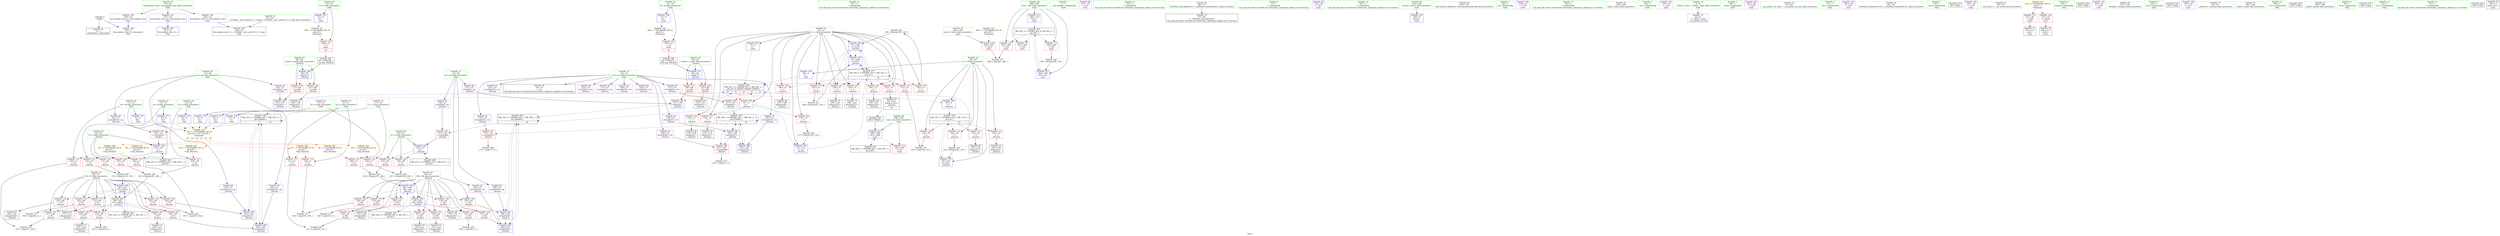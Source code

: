 digraph "SVFG" {
	label="SVFG";

	Node0x555eed695c10 [shape=record,color=grey,label="{NodeID: 0\nNullPtr}"];
	Node0x555eed695c10 -> Node0x555eed6b7820[style=solid];
	Node0x555eed695c10 -> Node0x555eed6bf6e0[style=solid];
	Node0x555eed6c4ca0 [shape=record,color=grey,label="{NodeID: 263\n196 = Binary(195, 120, )\n}"];
	Node0x555eed6c4ca0 -> Node0x555eed6ba3c0[style=solid];
	Node0x555eed6bf0e0 [shape=record,color=blue,label="{NodeID: 180\n21\<--9\nX\<--\nGlob }"];
	Node0x555eed6bf0e0 -> Node0x555eed6d8420[style=dashed];
	Node0x555eed6b6330 [shape=record,color=purple,label="{NodeID: 97\n235\<--33\narrayidx52\<--vis\n_Z4calcii\n}"];
	Node0x555eed6b6330 -> Node0x555eed6ba630[style=solid];
	Node0x555eed6b4210 [shape=record,color=green,label="{NodeID: 14\n101\<--1\n\<--dummyObj\nCan only get source location for instruction, argument, global var or function.}"];
	Node0x555eed6e9fe0 [shape=record,color=black,label="{NodeID: 360\n84 = PHI(297, )\n0th arg _Z4calcii }"];
	Node0x555eed6e9fe0 -> Node0x555eed6bf7e0[style=solid];
	Node0x555eed6c71b0 [shape=record,color=grey,label="{NodeID: 277\n163 = cmp(162, 9, )\n}"];
	Node0x555eed6b9c70 [shape=record,color=blue,label="{NodeID: 194\n127\<--120\narrayidx6\<--\n_Z4calcii\n}"];
	Node0x555eed6b9c70 -> Node0x555eed6d2550[style=dashed];
	Node0x555eed6b6f20 [shape=record,color=red,label="{NodeID: 111\n211\<--8\n\<--N\n_Z4calcii\n}"];
	Node0x555eed6b6f20 -> Node0x555eed6bab20[style=solid];
	Node0x555eed6b4fe0 [shape=record,color=green,label="{NodeID: 28\n27\<--28\nqy\<--qy_field_insensitive\nGlob }"];
	Node0x555eed6b4fe0 -> Node0x555eed6b9110[style=solid];
	Node0x555eed6b4fe0 -> Node0x555eed6b91e0[style=solid];
	Node0x555eed6b4fe0 -> Node0x555eed6b92b0[style=solid];
	Node0x555eed6b4fe0 -> Node0x555eed6b9380[style=solid];
	Node0x555eed6d3e50 [shape=record,color=black,label="{NodeID: 291\nMR_48V_2 = PHI(MR_48V_3, MR_48V_1, )\npts\{269 \}\n}"];
	Node0x555eed6d3e50 -> Node0x555eed6c1c40[style=dashed];
	Node0x555eed6ba7d0 [shape=record,color=blue,label="{NodeID: 208\n245\<--242\narrayidx56\<--\n_Z4calcii\n}"];
	Node0x555eed6ba7d0 -> Node0x555eed6d2050[style=dashed];
	Node0x555eed6bc310 [shape=record,color=red,label="{NodeID: 125\n114\<--31\n\<--r\n_Z4calcii\n}"];
	Node0x555eed6bc310 -> Node0x555eed6b7cc0[style=solid];
	Node0x555eed6b5d20 [shape=record,color=green,label="{NodeID: 42\n94\<--95\nXX\<--XX_field_insensitive\n_Z4calcii\n}"];
	Node0x555eed6b5d20 -> Node0x555eed6bd350[style=solid];
	Node0x555eed6b5d20 -> Node0x555eed6bd420[style=solid];
	Node0x555eed6b5d20 -> Node0x555eed6bd4f0[style=solid];
	Node0x555eed6b5d20 -> Node0x555eed6bd5c0[style=solid];
	Node0x555eed6b5d20 -> Node0x555eed6bd690[style=solid];
	Node0x555eed6b5d20 -> Node0x555eed6bd760[style=solid];
	Node0x555eed6b5d20 -> Node0x555eed6bd830[style=solid];
	Node0x555eed6b5d20 -> Node0x555eed6bd900[style=solid];
	Node0x555eed6b5d20 -> Node0x555eed6bd9d0[style=solid];
	Node0x555eed6b5d20 -> Node0x555eed6bdaa0[style=solid];
	Node0x555eed6b5d20 -> Node0x555eed6b9fb0[style=solid];
	Node0x555eed6b5d20 -> Node0x555eed6ba490[style=solid];
	Node0x555eed6bce70 [shape=record,color=red,label="{NodeID: 139\n113\<--88\n\<--y.addr\n_Z4calcii\n}"];
	Node0x555eed6bce70 -> Node0x555eed6b9ad0[style=solid];
	Node0x555eed6b79f0 [shape=record,color=black,label="{NodeID: 56\n34\<--33\n\<--vis\nCan only get source location for instruction, argument, global var or function.}"];
	Node0x555eed6d86c0 [shape=record,color=yellow,style=double,label="{NodeID: 319\n44V_1 = ENCHI(MR_44V_0)\npts\{265 \}\nFun[main]}"];
	Node0x555eed6d86c0 -> Node0x555eed6be6d0[style=dashed];
	Node0x555eed6bd9d0 [shape=record,color=red,label="{NodeID: 153\n230\<--94\n\<--XX\n_Z4calcii\n}"];
	Node0x555eed6bd9d0 -> Node0x555eed6b8750[style=solid];
	Node0x555eed6b85b0 [shape=record,color=black,label="{NodeID: 70\n222\<--221\nidxprom43\<--\n_Z4calcii\n}"];
	Node0x555eed6be530 [shape=record,color=red,label="{NodeID: 167\n175\<--174\n\<--arrayidx23\n_Z4calcii\n}"];
	Node0x555eed6be530 -> Node0x555eed6bafa0[style=solid];
	Node0x555eed6b9110 [shape=record,color=purple,label="{NodeID: 84\n116\<--27\narrayidx2\<--qy\n_Z4calcii\n}"];
	Node0x555eed6b9110 -> Node0x555eed6b9ad0[style=solid];
	Node0x555eed695eb0 [shape=record,color=green,label="{NodeID: 1\n7\<--1\n__dso_handle\<--dummyObj\nGlob }"];
	Node0x555eed6c4e20 [shape=record,color=grey,label="{NodeID: 264\n201 = Binary(199, 200, )\n}"];
	Node0x555eed6c4e20 -> Node0x555eed6ba490[style=solid];
	Node0x555eed6bf1e0 [shape=record,color=blue,label="{NodeID: 181\n23\<--9\nY\<--\nGlob }"];
	Node0x555eed6bf1e0 -> Node0x555eed6d8500[style=dashed];
	Node0x555eed6b6400 [shape=record,color=purple,label="{NodeID: 98\n272\<--36\n\<--.str\nmain\n}"];
	Node0x555eed6b42e0 [shape=record,color=green,label="{NodeID: 15\n102\<--1\n\<--dummyObj\nCan only get source location for instruction, argument, global var or function.}"];
	Node0x555eed6ea110 [shape=record,color=black,label="{NodeID: 361\n85 = PHI(298, )\n1st arg _Z4calcii }"];
	Node0x555eed6ea110 -> Node0x555eed6bf8b0[style=solid];
	Node0x555eed6cfd50 [shape=record,color=black,label="{NodeID: 278\nMR_14V_3 = PHI(MR_14V_4, MR_14V_2, )\npts\{30 \}\n|{|<s5>10}}"];
	Node0x555eed6cfd50 -> Node0x555eed6bbf00[style=dashed];
	Node0x555eed6cfd50 -> Node0x555eed6bbfd0[style=dashed];
	Node0x555eed6cfd50 -> Node0x555eed6bc0a0[style=dashed];
	Node0x555eed6cfd50 -> Node0x555eed6bc170[style=dashed];
	Node0x555eed6cfd50 -> Node0x555eed6b9ee0[style=dashed];
	Node0x555eed6cfd50:s5 -> Node0x555eed6d4350[style=dashed,color=blue];
	Node0x555eed6b9d40 [shape=record,color=blue,label="{NodeID: 195\n90\<--137\nX\<--\n_Z4calcii\n}"];
	Node0x555eed6b9d40 -> Node0x555eed6bd010[style=dashed];
	Node0x555eed6b9d40 -> Node0x555eed6bd0e0[style=dashed];
	Node0x555eed6b9d40 -> Node0x555eed6d0750[style=dashed];
	Node0x555eed6b6ff0 [shape=record,color=red,label="{NodeID: 112\n166\<--11\n\<--M\n_Z4calcii\n}"];
	Node0x555eed6b6ff0 -> Node0x555eed6baca0[style=solid];
	Node0x555eed6b50e0 [shape=record,color=green,label="{NodeID: 29\n29\<--30\nl\<--l_field_insensitive\nGlob }"];
	Node0x555eed6b50e0 -> Node0x555eed6bbf00[style=solid];
	Node0x555eed6b50e0 -> Node0x555eed6bbfd0[style=solid];
	Node0x555eed6b50e0 -> Node0x555eed6bc0a0[style=solid];
	Node0x555eed6b50e0 -> Node0x555eed6bc170[style=solid];
	Node0x555eed6b50e0 -> Node0x555eed6bf2e0[style=solid];
	Node0x555eed6b50e0 -> Node0x555eed6bfa50[style=solid];
	Node0x555eed6b50e0 -> Node0x555eed6b9ee0[style=solid];
	Node0x555eed6d4350 [shape=record,color=black,label="{NodeID: 292\nMR_50V_2 = PHI(MR_50V_3, MR_50V_1, )\npts\{30 32 260000 280000 350000 \}\n|{<s0>10|<s1>10|<s2>10|<s3>10|<s4>10}}"];
	Node0x555eed6d4350:s0 -> Node0x555eed6bf980[style=dashed,color=red];
	Node0x555eed6d4350:s1 -> Node0x555eed6bfa50[style=dashed,color=red];
	Node0x555eed6d4350:s2 -> Node0x555eed6bfb20[style=dashed,color=red];
	Node0x555eed6d4350:s3 -> Node0x555eed6b9ad0[style=dashed,color=red];
	Node0x555eed6d4350:s4 -> Node0x555eed6b9c70[style=dashed,color=red];
	Node0x555eed6ba8a0 [shape=record,color=blue,label="{NodeID: 209\n31\<--248\nr\<--inc57\n_Z4calcii\n}"];
	Node0x555eed6ba8a0 -> Node0x555eed6d0250[style=dashed];
	Node0x555eed6bc3e0 [shape=record,color=red,label="{NodeID: 126\n118\<--31\n\<--r\n_Z4calcii\n}"];
	Node0x555eed6bc3e0 -> Node0x555eed6c4820[style=solid];
	Node0x555eed6b5df0 [shape=record,color=green,label="{NodeID: 43\n96\<--97\nYY\<--YY_field_insensitive\n_Z4calcii\n}"];
	Node0x555eed6b5df0 -> Node0x555eed6bdb70[style=solid];
	Node0x555eed6b5df0 -> Node0x555eed6bdc40[style=solid];
	Node0x555eed6b5df0 -> Node0x555eed6bdd10[style=solid];
	Node0x555eed6b5df0 -> Node0x555eed6bdde0[style=solid];
	Node0x555eed6b5df0 -> Node0x555eed6bdeb0[style=solid];
	Node0x555eed6b5df0 -> Node0x555eed6bdf80[style=solid];
	Node0x555eed6b5df0 -> Node0x555eed6be050[style=solid];
	Node0x555eed6b5df0 -> Node0x555eed6be120[style=solid];
	Node0x555eed6b5df0 -> Node0x555eed6be1f0[style=solid];
	Node0x555eed6b5df0 -> Node0x555eed6be2c0[style=solid];
	Node0x555eed6b5df0 -> Node0x555eed6ba080[style=solid];
	Node0x555eed6b5df0 -> Node0x555eed6ba560[style=solid];
	Node0x555eed6bcf40 [shape=record,color=red,label="{NodeID: 140\n125\<--88\n\<--y.addr\n_Z4calcii\n}"];
	Node0x555eed6bcf40 -> Node0x555eed6b7e60[style=solid];
	Node0x555eed6b7af0 [shape=record,color=black,label="{NodeID: 57\n67\<--68\n\<--_ZNSt8ios_base4InitD1Ev\nCan only get source location for instruction, argument, global var or function.}"];
	Node0x555eed6bdaa0 [shape=record,color=red,label="{NodeID: 154\n237\<--94\n\<--XX\n_Z4calcii\n}"];
	Node0x555eed6bdaa0 -> Node0x555eed6ba700[style=solid];
	Node0x555eed6b8680 [shape=record,color=black,label="{NodeID: 71\n225\<--224\nidxprom45\<--\n_Z4calcii\n}"];
	Node0x555eed6be600 [shape=record,color=red,label="{NodeID: 168\n227\<--226\n\<--arrayidx46\n_Z4calcii\n}"];
	Node0x555eed6be600 -> Node0x555eed6bb5a0[style=solid];
	Node0x555eed6b91e0 [shape=record,color=purple,label="{NodeID: 85\n141\<--27\narrayidx10\<--qy\n_Z4calcii\n}"];
	Node0x555eed6b91e0 -> Node0x555eed6be460[style=solid];
	Node0x555eed6b3350 [shape=record,color=green,label="{NodeID: 2\n9\<--1\n\<--dummyObj\nCan only get source location for instruction, argument, global var or function.}"];
	Node0x555eed6c4fa0 [shape=record,color=grey,label="{NodeID: 265\n205 = Binary(203, 204, )\n}"];
	Node0x555eed6c4fa0 -> Node0x555eed6ba560[style=solid];
	Node0x555eed6bf2e0 [shape=record,color=blue,label="{NodeID: 182\n29\<--9\nl\<--\nGlob }"];
	Node0x555eed6bf2e0 -> Node0x555eed6d4350[style=dashed];
	Node0x555eed6b64d0 [shape=record,color=purple,label="{NodeID: 99\n273\<--38\n\<--.str.1\nmain\n}"];
	Node0x555eed6b43e0 [shape=record,color=green,label="{NodeID: 16\n103\<--1\n\<--dummyObj\nCan only get source location for instruction, argument, global var or function.}"];
	Node0x555eed6d0250 [shape=record,color=black,label="{NodeID: 279\nMR_16V_4 = PHI(MR_16V_8, MR_16V_3, )\npts\{32 \}\n|{|<s11>10}}"];
	Node0x555eed6d0250 -> Node0x555eed6bc4b0[style=dashed];
	Node0x555eed6d0250 -> Node0x555eed6bc580[style=dashed];
	Node0x555eed6d0250 -> Node0x555eed6bc650[style=dashed];
	Node0x555eed6d0250 -> Node0x555eed6bc720[style=dashed];
	Node0x555eed6d0250 -> Node0x555eed6bc7f0[style=dashed];
	Node0x555eed6d0250 -> Node0x555eed6bc8c0[style=dashed];
	Node0x555eed6d0250 -> Node0x555eed6bc990[style=dashed];
	Node0x555eed6d0250 -> Node0x555eed6bca60[style=dashed];
	Node0x555eed6d0250 -> Node0x555eed6ba3c0[style=dashed];
	Node0x555eed6d0250 -> Node0x555eed6ba8a0[style=dashed];
	Node0x555eed6d0250 -> Node0x555eed6d0250[style=dashed];
	Node0x555eed6d0250:s11 -> Node0x555eed6d4350[style=dashed,color=blue];
	Node0x555eed6b9e10 [shape=record,color=blue,label="{NodeID: 196\n92\<--142\nY\<--\n_Z4calcii\n}"];
	Node0x555eed6b9e10 -> Node0x555eed6bd1b0[style=dashed];
	Node0x555eed6b9e10 -> Node0x555eed6bd280[style=dashed];
	Node0x555eed6b9e10 -> Node0x555eed6d0c50[style=dashed];
	Node0x555eed6b70c0 [shape=record,color=red,label="{NodeID: 113\n218\<--11\n\<--M\n_Z4calcii\n}"];
	Node0x555eed6b70c0 -> Node0x555eed6bb120[style=solid];
	Node0x555eed6b51e0 [shape=record,color=green,label="{NodeID: 30\n31\<--32\nr\<--r_field_insensitive\nGlob }"];
	Node0x555eed6b51e0 -> Node0x555eed6bc240[style=solid];
	Node0x555eed6b51e0 -> Node0x555eed6bc310[style=solid];
	Node0x555eed6b51e0 -> Node0x555eed6bc3e0[style=solid];
	Node0x555eed6b51e0 -> Node0x555eed6bc4b0[style=solid];
	Node0x555eed6b51e0 -> Node0x555eed6bc580[style=solid];
	Node0x555eed6b51e0 -> Node0x555eed6bc650[style=solid];
	Node0x555eed6b51e0 -> Node0x555eed6bc720[style=solid];
	Node0x555eed6b51e0 -> Node0x555eed6bc7f0[style=solid];
	Node0x555eed6b51e0 -> Node0x555eed6bc8c0[style=solid];
	Node0x555eed6b51e0 -> Node0x555eed6bc990[style=solid];
	Node0x555eed6b51e0 -> Node0x555eed6bca60[style=solid];
	Node0x555eed6b51e0 -> Node0x555eed6bf3e0[style=solid];
	Node0x555eed6b51e0 -> Node0x555eed6bf980[style=solid];
	Node0x555eed6b51e0 -> Node0x555eed6b9ba0[style=solid];
	Node0x555eed6b51e0 -> Node0x555eed6ba3c0[style=solid];
	Node0x555eed6b51e0 -> Node0x555eed6ba8a0[style=solid];
	Node0x555eed6d48e0 [shape=record,color=black,label="{NodeID: 293\nMR_46V_3 = PHI(MR_46V_4, MR_46V_2, )\npts\{267 \}\n}"];
	Node0x555eed6d48e0 -> Node0x555eed6be7a0[style=dashed];
	Node0x555eed6d48e0 -> Node0x555eed6be870[style=dashed];
	Node0x555eed6d48e0 -> Node0x555eed6be940[style=dashed];
	Node0x555eed6d48e0 -> Node0x555eed6c1d10[style=dashed];
	Node0x555eed6ba970 [shape=record,color=blue,label="{NodeID: 210\n262\<--9\nretval\<--\nmain\n}"];
	Node0x555eed6bc4b0 [shape=record,color=red,label="{NodeID: 127\n131\<--31\n\<--r\n_Z4calcii\n}"];
	Node0x555eed6bc4b0 -> Node0x555eed6bb420[style=solid];
	Node0x555eed6b5ec0 [shape=record,color=green,label="{NodeID: 44\n104\<--105\nllvm.memset.p0i8.i64\<--llvm.memset.p0i8.i64_field_insensitive\n}"];
	Node0x555eed6bd010 [shape=record,color=red,label="{NodeID: 141\n147\<--90\n\<--X\n_Z4calcii\n}"];
	Node0x555eed6bd010 -> Node0x555eed6c4520[style=solid];
	Node0x555eed6b7bf0 [shape=record,color=black,label="{NodeID: 58\n110\<--109\nidxprom\<--\n_Z4calcii\n}"];
	Node0x555eed6bdb70 [shape=record,color=red,label="{NodeID: 155\n162\<--96\n\<--YY\n_Z4calcii\n}"];
	Node0x555eed6bdb70 -> Node0x555eed6c71b0[style=solid];
	Node0x555eed6b8750 [shape=record,color=black,label="{NodeID: 72\n231\<--230\nidxprom49\<--\n_Z4calcii\n}"];
	Node0x555eed6be6d0 [shape=record,color=red,label="{NodeID: 169\n288\<--264\n\<--ntest\nmain\n}"];
	Node0x555eed6be6d0 -> Node0x555eed6bb720[style=solid];
	Node0x555eed6b92b0 [shape=record,color=purple,label="{NodeID: 86\n193\<--27\narrayidx31\<--qy\n_Z4calcii\n}"];
	Node0x555eed6b92b0 -> Node0x555eed6ba2f0[style=solid];
	Node0x555eed6b33e0 [shape=record,color=green,label="{NodeID: 3\n36\<--1\n.str\<--dummyObj\nGlob }"];
	Node0x555eed6bab20 [shape=record,color=grey,label="{NodeID: 266\n212 = cmp(210, 211, )\n}"];
	Node0x555eed6bf3e0 [shape=record,color=blue,label="{NodeID: 183\n31\<--9\nr\<--\nGlob }"];
	Node0x555eed6bf3e0 -> Node0x555eed6d4350[style=dashed];
	Node0x555eed6b65a0 [shape=record,color=purple,label="{NodeID: 100\n278\<--41\n\<--.str.2\nmain\n}"];
	Node0x555eed6b44e0 [shape=record,color=green,label="{NodeID: 17\n120\<--1\n\<--dummyObj\nCan only get source location for instruction, argument, global var or function.}"];
	Node0x555eed6d0750 [shape=record,color=black,label="{NodeID: 280\nMR_22V_2 = PHI(MR_22V_3, MR_22V_1, )\npts\{91 \}\n}"];
	Node0x555eed6d0750 -> Node0x555eed6b9d40[style=dashed];
	Node0x555eed6b9ee0 [shape=record,color=blue,label="{NodeID: 197\n29\<--145\nl\<--inc11\n_Z4calcii\n}"];
	Node0x555eed6b9ee0 -> Node0x555eed6cfd50[style=dashed];
	Node0x555eed6b7190 [shape=record,color=red,label="{NodeID: 114\n148\<--13\n\<--A\n_Z4calcii\n}"];
	Node0x555eed6b7190 -> Node0x555eed6c4520[style=solid];
	Node0x555eed6b52e0 [shape=record,color=green,label="{NodeID: 31\n33\<--35\nvis\<--vis_field_insensitive\nGlob }"];
	Node0x555eed6b52e0 -> Node0x555eed6b79f0[style=solid];
	Node0x555eed6b52e0 -> Node0x555eed6b9450[style=solid];
	Node0x555eed6b52e0 -> Node0x555eed6b9520[style=solid];
	Node0x555eed6b52e0 -> Node0x555eed6b95f0[style=solid];
	Node0x555eed6b52e0 -> Node0x555eed6b96c0[style=solid];
	Node0x555eed6b52e0 -> Node0x555eed6b9790[style=solid];
	Node0x555eed6b52e0 -> Node0x555eed6b9860[style=solid];
	Node0x555eed6b52e0 -> Node0x555eed6b9930[style=solid];
	Node0x555eed6b52e0 -> Node0x555eed6b9a00[style=solid];
	Node0x555eed6b52e0 -> Node0x555eed6b6260[style=solid];
	Node0x555eed6b52e0 -> Node0x555eed6b6330[style=solid];
	Node0x555eed6baa40 [shape=record,color=blue,label="{NodeID: 211\n266\<--120\ntest\<--\nmain\n}"];
	Node0x555eed6baa40 -> Node0x555eed6d48e0[style=dashed];
	Node0x555eed6bc580 [shape=record,color=red,label="{NodeID: 128\n186\<--31\n\<--r\n_Z4calcii\n}"];
	Node0x555eed6bc580 -> Node0x555eed6b8410[style=solid];
	Node0x555eed6b5fc0 [shape=record,color=green,label="{NodeID: 45\n259\<--260\nmain\<--main_field_insensitive\n}"];
	Node0x555eed6bd0e0 [shape=record,color=red,label="{NodeID: 142\n199\<--90\n\<--X\n_Z4calcii\n}"];
	Node0x555eed6bd0e0 -> Node0x555eed6c4e20[style=solid];
	Node0x555eed6b7cc0 [shape=record,color=black,label="{NodeID: 59\n115\<--114\nidxprom1\<--\n_Z4calcii\n}"];
	Node0x555eed6bdc40 [shape=record,color=red,label="{NodeID: 156\n165\<--96\n\<--YY\n_Z4calcii\n}"];
	Node0x555eed6bdc40 -> Node0x555eed6baca0[style=solid];
	Node0x555eed6b8820 [shape=record,color=black,label="{NodeID: 73\n234\<--233\nidxprom51\<--\n_Z4calcii\n}"];
	Node0x555eed6be7a0 [shape=record,color=red,label="{NodeID: 170\n287\<--266\n\<--test\nmain\n}"];
	Node0x555eed6be7a0 -> Node0x555eed6bb720[style=solid];
	Node0x555eed6b9380 [shape=record,color=purple,label="{NodeID: 87\n245\<--27\narrayidx56\<--qy\n_Z4calcii\n}"];
	Node0x555eed6b9380 -> Node0x555eed6ba7d0[style=solid];
	Node0x555eed6b3470 [shape=record,color=green,label="{NodeID: 4\n38\<--1\n.str.1\<--dummyObj\nGlob }"];
	Node0x555eed6baca0 [shape=record,color=grey,label="{NodeID: 267\n167 = cmp(165, 166, )\n}"];
	Node0x555eed6bf4e0 [shape=record,color=blue,label="{NodeID: 184\n327\<--55\nllvm.global_ctors_0\<--\nGlob }"];
	Node0x555eed6b6670 [shape=record,color=purple,label="{NodeID: 101\n279\<--43\n\<--.str.3\nmain\n}"];
	Node0x555eed6b45e0 [shape=record,color=green,label="{NodeID: 18\n4\<--6\n_ZStL8__ioinit\<--_ZStL8__ioinit_field_insensitive\nGlob }"];
	Node0x555eed6b45e0 -> Node0x555eed6b8d00[style=solid];
	Node0x555eed6d0c50 [shape=record,color=black,label="{NodeID: 281\nMR_24V_2 = PHI(MR_24V_3, MR_24V_1, )\npts\{93 \}\n}"];
	Node0x555eed6d0c50 -> Node0x555eed6b9e10[style=dashed];
	Node0x555eed6b9fb0 [shape=record,color=blue,label="{NodeID: 198\n94\<--149\nXX\<--add\n_Z4calcii\n}"];
	Node0x555eed6b9fb0 -> Node0x555eed6bd350[style=dashed];
	Node0x555eed6b9fb0 -> Node0x555eed6bd420[style=dashed];
	Node0x555eed6b9fb0 -> Node0x555eed6bd4f0[style=dashed];
	Node0x555eed6b9fb0 -> Node0x555eed6bd5c0[style=dashed];
	Node0x555eed6b9fb0 -> Node0x555eed6bd690[style=dashed];
	Node0x555eed6b9fb0 -> Node0x555eed6ba490[style=dashed];
	Node0x555eed6bbaf0 [shape=record,color=red,label="{NodeID: 115\n152\<--15\n\<--B\n_Z4calcii\n}"];
	Node0x555eed6bbaf0 -> Node0x555eed6c46a0[style=solid];
	Node0x555eed6b53e0 [shape=record,color=green,label="{NodeID: 32\n54\<--58\nllvm.global_ctors\<--llvm.global_ctors_field_insensitive\nGlob }"];
	Node0x555eed6b53e0 -> Node0x555eed6b6b50[style=solid];
	Node0x555eed6b53e0 -> Node0x555eed6b6c50[style=solid];
	Node0x555eed6b53e0 -> Node0x555eed6b6d50[style=solid];
	Node0x555eed6c1c40 [shape=record,color=blue,label="{NodeID: 212\n268\<--299\nans\<--call6\nmain\n}"];
	Node0x555eed6c1c40 -> Node0x555eed6bea10[style=dashed];
	Node0x555eed6c1c40 -> Node0x555eed6d3e50[style=dashed];
	Node0x555eed6bc650 [shape=record,color=red,label="{NodeID: 129\n191\<--31\n\<--r\n_Z4calcii\n}"];
	Node0x555eed6bc650 -> Node0x555eed6b84e0[style=solid];
	Node0x555eed6b60c0 [shape=record,color=green,label="{NodeID: 46\n262\<--263\nretval\<--retval_field_insensitive\nmain\n}"];
	Node0x555eed6b60c0 -> Node0x555eed6ba970[style=solid];
	Node0x555eed6bd1b0 [shape=record,color=red,label="{NodeID: 143\n151\<--92\n\<--Y\n_Z4calcii\n}"];
	Node0x555eed6bd1b0 -> Node0x555eed6c46a0[style=solid];
	Node0x555eed6b7d90 [shape=record,color=black,label="{NodeID: 60\n123\<--122\nidxprom3\<--\n_Z4calcii\n}"];
	Node0x555eed6d8ad0 [shape=record,color=yellow,style=double,label="{NodeID: 323\n52V_1 = ENCHI(MR_52V_0)\npts\{10 12 14 16 18 20 \}\nFun[main]|{<s0>10|<s1>10|<s2>10|<s3>10|<s4>10|<s5>10}}"];
	Node0x555eed6d8ad0:s0 -> Node0x555eed6d61e0[style=dashed,color=red];
	Node0x555eed6d8ad0:s1 -> Node0x555eed6d7510[style=dashed,color=red];
	Node0x555eed6d8ad0:s2 -> Node0x555eed6d75f0[style=dashed,color=red];
	Node0x555eed6d8ad0:s3 -> Node0x555eed6d76d0[style=dashed,color=red];
	Node0x555eed6d8ad0:s4 -> Node0x555eed6d77b0[style=dashed,color=red];
	Node0x555eed6d8ad0:s5 -> Node0x555eed6d7890[style=dashed,color=red];
	Node0x555eed6bdd10 [shape=record,color=red,label="{NodeID: 157\n172\<--96\n\<--YY\n_Z4calcii\n}"];
	Node0x555eed6bdd10 -> Node0x555eed6b81a0[style=solid];
	Node0x555eed6b88f0 [shape=record,color=black,label="{NodeID: 74\n239\<--238\nidxprom53\<--\n_Z4calcii\n}"];
	Node0x555eed6be870 [shape=record,color=red,label="{NodeID: 171\n301\<--266\n\<--test\nmain\n}"];
	Node0x555eed6b9450 [shape=record,color=purple,label="{NodeID: 88\n124\<--33\narrayidx4\<--vis\n_Z4calcii\n}"];
	Node0x555eed6b3d00 [shape=record,color=green,label="{NodeID: 5\n40\<--1\nstdin\<--dummyObj\nGlob }"];
	Node0x555eed6bae20 [shape=record,color=grey,label="{NodeID: 268\n215 = cmp(214, 9, )\n}"];
	Node0x555eed6bf5e0 [shape=record,color=blue,label="{NodeID: 185\n328\<--56\nllvm.global_ctors_1\<--_GLOBAL__sub_I_g201513_1_0.cpp\nGlob }"];
	Node0x555eed6b6740 [shape=record,color=purple,label="{NodeID: 102\n281\<--46\n\<--.str.4\nmain\n}"];
	Node0x555eed6b46e0 [shape=record,color=green,label="{NodeID: 19\n8\<--10\nN\<--N_field_insensitive\nGlob }"];
	Node0x555eed6b46e0 -> Node0x555eed6b6e50[style=solid];
	Node0x555eed6b46e0 -> Node0x555eed6b6f20[style=solid];
	Node0x555eed6b46e0 -> Node0x555eed6beae0[style=solid];
	Node0x555eed6d1150 [shape=record,color=black,label="{NodeID: 282\nMR_26V_2 = PHI(MR_26V_4, MR_26V_1, )\npts\{95 \}\n}"];
	Node0x555eed6d1150 -> Node0x555eed6b9fb0[style=dashed];
	Node0x555eed6ba080 [shape=record,color=blue,label="{NodeID: 199\n96\<--153\nYY\<--add12\n_Z4calcii\n}"];
	Node0x555eed6ba080 -> Node0x555eed6bdb70[style=dashed];
	Node0x555eed6ba080 -> Node0x555eed6bdc40[style=dashed];
	Node0x555eed6ba080 -> Node0x555eed6bdd10[style=dashed];
	Node0x555eed6ba080 -> Node0x555eed6bdde0[style=dashed];
	Node0x555eed6ba080 -> Node0x555eed6bdeb0[style=dashed];
	Node0x555eed6ba080 -> Node0x555eed6ba560[style=dashed];
	Node0x555eed6bbbc0 [shape=record,color=red,label="{NodeID: 116\n200\<--17\n\<--C\n_Z4calcii\n}"];
	Node0x555eed6bbbc0 -> Node0x555eed6c4e20[style=solid];
	Node0x555eed6b54e0 [shape=record,color=green,label="{NodeID: 33\n59\<--60\n__cxx_global_var_init\<--__cxx_global_var_init_field_insensitive\n}"];
	Node0x555eed6c1d10 [shape=record,color=blue,label="{NodeID: 213\n266\<--309\ntest\<--inc\nmain\n}"];
	Node0x555eed6c1d10 -> Node0x555eed6d48e0[style=dashed];
	Node0x555eed6bc720 [shape=record,color=red,label="{NodeID: 130\n195\<--31\n\<--r\n_Z4calcii\n}"];
	Node0x555eed6bc720 -> Node0x555eed6c4ca0[style=solid];
	Node0x555eed6b6190 [shape=record,color=green,label="{NodeID: 47\n264\<--265\nntest\<--ntest_field_insensitive\nmain\n}"];
	Node0x555eed6b6190 -> Node0x555eed6be6d0[style=solid];
	Node0x555eed6bd280 [shape=record,color=red,label="{NodeID: 144\n203\<--92\n\<--Y\n_Z4calcii\n}"];
	Node0x555eed6bd280 -> Node0x555eed6c4fa0[style=solid];
	Node0x555eed6b7e60 [shape=record,color=black,label="{NodeID: 61\n126\<--125\nidxprom5\<--\n_Z4calcii\n}"];
	Node0x555eed6bdde0 [shape=record,color=red,label="{NodeID: 158\n181\<--96\n\<--YY\n_Z4calcii\n}"];
	Node0x555eed6bdde0 -> Node0x555eed6b8340[style=solid];
	Node0x555eed6b89c0 [shape=record,color=black,label="{NodeID: 75\n244\<--243\nidxprom55\<--\n_Z4calcii\n}"];
	Node0x555eed6be940 [shape=record,color=red,label="{NodeID: 172\n308\<--266\n\<--test\nmain\n}"];
	Node0x555eed6be940 -> Node0x555eed6c4b20[style=solid];
	Node0x555eed6b9520 [shape=record,color=purple,label="{NodeID: 89\n127\<--33\narrayidx6\<--vis\n_Z4calcii\n}"];
	Node0x555eed6b9520 -> Node0x555eed6b9c70[style=solid];
	Node0x555eed6b3d90 [shape=record,color=green,label="{NodeID: 6\n41\<--1\n.str.2\<--dummyObj\nGlob }"];
	Node0x555eed6bafa0 [shape=record,color=grey,label="{NodeID: 269\n176 = cmp(175, 9, )\n}"];
	Node0x555eed6bf6e0 [shape=record,color=blue, style = dotted,label="{NodeID: 186\n329\<--3\nllvm.global_ctors_2\<--dummyVal\nGlob }"];
	Node0x555eed6b6810 [shape=record,color=purple,label="{NodeID: 103\n291\<--48\n\<--.str.5\nmain\n}"];
	Node0x555eed6b47e0 [shape=record,color=green,label="{NodeID: 20\n11\<--12\nM\<--M_field_insensitive\nGlob }"];
	Node0x555eed6b47e0 -> Node0x555eed6b6ff0[style=solid];
	Node0x555eed6b47e0 -> Node0x555eed6b70c0[style=solid];
	Node0x555eed6b47e0 -> Node0x555eed6bebe0[style=solid];
	Node0x555eed6d1650 [shape=record,color=black,label="{NodeID: 283\nMR_28V_2 = PHI(MR_28V_4, MR_28V_1, )\npts\{97 \}\n}"];
	Node0x555eed6d1650 -> Node0x555eed6ba080[style=dashed];
	Node0x555eed6ba150 [shape=record,color=blue,label="{NodeID: 200\n183\<--120\narrayidx27\<--\n_Z4calcii\n}"];
	Node0x555eed6ba150 -> Node0x555eed6be600[style=dashed];
	Node0x555eed6ba150 -> Node0x555eed6ba630[style=dashed];
	Node0x555eed6ba150 -> Node0x555eed6d2550[style=dashed];
	Node0x555eed6bbc90 [shape=record,color=red,label="{NodeID: 117\n204\<--19\n\<--D\n_Z4calcii\n}"];
	Node0x555eed6bbc90 -> Node0x555eed6c4fa0[style=solid];
	Node0x555eed6b55e0 [shape=record,color=green,label="{NodeID: 34\n63\<--64\n_ZNSt8ios_base4InitC1Ev\<--_ZNSt8ios_base4InitC1Ev_field_insensitive\n}"];
	Node0x555eed6bc7f0 [shape=record,color=red,label="{NodeID: 131\n238\<--31\n\<--r\n_Z4calcii\n}"];
	Node0x555eed6bc7f0 -> Node0x555eed6b88f0[style=solid];
	Node0x555eed6b7280 [shape=record,color=green,label="{NodeID: 48\n266\<--267\ntest\<--test_field_insensitive\nmain\n}"];
	Node0x555eed6b7280 -> Node0x555eed6be7a0[style=solid];
	Node0x555eed6b7280 -> Node0x555eed6be870[style=solid];
	Node0x555eed6b7280 -> Node0x555eed6be940[style=solid];
	Node0x555eed6b7280 -> Node0x555eed6baa40[style=solid];
	Node0x555eed6b7280 -> Node0x555eed6c1d10[style=solid];
	Node0x555eed6bd350 [shape=record,color=red,label="{NodeID: 145\n155\<--94\n\<--XX\n_Z4calcii\n}"];
	Node0x555eed6bd350 -> Node0x555eed6bb2a0[style=solid];
	Node0x555eed6b7f30 [shape=record,color=black,label="{NodeID: 62\n135\<--134\nidxprom7\<--\n_Z4calcii\n}"];
	Node0x555eed6bdeb0 [shape=record,color=red,label="{NodeID: 159\n190\<--96\n\<--YY\n_Z4calcii\n}"];
	Node0x555eed6bdeb0 -> Node0x555eed6ba2f0[style=solid];
	Node0x555eed6b8a90 [shape=record,color=black,label="{NodeID: 76\n83\<--252\n_Z4calcii_ret\<--\n_Z4calcii\n|{<s0>10}}"];
	Node0x555eed6b8a90:s0 -> Node0x555eed6e9d20[style=solid,color=blue];
	Node0x555eed6bea10 [shape=record,color=red,label="{NodeID: 173\n302\<--268\n\<--ans\nmain\n}"];
	Node0x555eed6b95f0 [shape=record,color=purple,label="{NodeID: 90\n171\<--33\narrayidx21\<--vis\n_Z4calcii\n}"];
	Node0x555eed6b3e20 [shape=record,color=green,label="{NodeID: 7\n43\<--1\n.str.3\<--dummyObj\nGlob }"];
	Node0x555eed6e8f10 [shape=record,color=black,label="{NodeID: 353\n66 = PHI()\n}"];
	Node0x555eed6bb120 [shape=record,color=grey,label="{NodeID: 270\n219 = cmp(217, 218, )\n}"];
	Node0x555eed6bf7e0 [shape=record,color=blue,label="{NodeID: 187\n86\<--84\nx.addr\<--x\n_Z4calcii\n}"];
	Node0x555eed6bf7e0 -> Node0x555eed6bccd0[style=dashed];
	Node0x555eed6bf7e0 -> Node0x555eed6bcda0[style=dashed];
	Node0x555eed6b68e0 [shape=record,color=purple,label="{NodeID: 104\n295\<--48\n\<--.str.5\nmain\n}"];
	Node0x555eed6b48e0 [shape=record,color=green,label="{NodeID: 21\n13\<--14\nA\<--A_field_insensitive\nGlob }"];
	Node0x555eed6b48e0 -> Node0x555eed6b7190[style=solid];
	Node0x555eed6b48e0 -> Node0x555eed6bece0[style=solid];
	Node0x555eed6d1b50 [shape=record,color=black,label="{NodeID: 284\nMR_30V_3 = PHI(MR_30V_7, MR_30V_2, )\npts\{260000 \}\n|{|<s4>10}}"];
	Node0x555eed6d1b50 -> Node0x555eed6be390[style=dashed];
	Node0x555eed6d1b50 -> Node0x555eed6ba220[style=dashed];
	Node0x555eed6d1b50 -> Node0x555eed6ba700[style=dashed];
	Node0x555eed6d1b50 -> Node0x555eed6d1b50[style=dashed];
	Node0x555eed6d1b50:s4 -> Node0x555eed6d4350[style=dashed,color=blue];
	Node0x555eed6ba220 [shape=record,color=blue,label="{NodeID: 201\n188\<--185\narrayidx29\<--\n_Z4calcii\n}"];
	Node0x555eed6ba220 -> Node0x555eed6ba700[style=dashed];
	Node0x555eed6ba220 -> Node0x555eed6d1b50[style=dashed];
	Node0x555eed6bbd60 [shape=record,color=red,label="{NodeID: 118\n297\<--21\n\<--X\nmain\n|{<s0>10}}"];
	Node0x555eed6bbd60:s0 -> Node0x555eed6e9fe0[style=solid,color=red];
	Node0x555eed6b56e0 [shape=record,color=green,label="{NodeID: 35\n69\<--70\n__cxa_atexit\<--__cxa_atexit_field_insensitive\n}"];
	Node0x555eed6d61e0 [shape=record,color=yellow,style=double,label="{NodeID: 298\n2V_1 = ENCHI(MR_2V_0)\npts\{10 \}\nFun[_Z4calcii]}"];
	Node0x555eed6d61e0 -> Node0x555eed6b6e50[style=dashed];
	Node0x555eed6d61e0 -> Node0x555eed6b6f20[style=dashed];
	Node0x555eed6bc8c0 [shape=record,color=red,label="{NodeID: 132\n243\<--31\n\<--r\n_Z4calcii\n}"];
	Node0x555eed6bc8c0 -> Node0x555eed6b89c0[style=solid];
	Node0x555eed6b7350 [shape=record,color=green,label="{NodeID: 49\n268\<--269\nans\<--ans_field_insensitive\nmain\n}"];
	Node0x555eed6b7350 -> Node0x555eed6bea10[style=solid];
	Node0x555eed6b7350 -> Node0x555eed6c1c40[style=solid];
	Node0x555eed6bd420 [shape=record,color=red,label="{NodeID: 146\n158\<--94\n\<--XX\n_Z4calcii\n}"];
	Node0x555eed6bd420 -> Node0x555eed6bb8a0[style=solid];
	Node0x555eed6b8000 [shape=record,color=black,label="{NodeID: 63\n140\<--139\nidxprom9\<--\n_Z4calcii\n}"];
	Node0x555eed6bdf80 [shape=record,color=red,label="{NodeID: 160\n214\<--96\n\<--YY\n_Z4calcii\n}"];
	Node0x555eed6bdf80 -> Node0x555eed6bae20[style=solid];
	Node0x555eed6b8b60 [shape=record,color=black,label="{NodeID: 77\n274\<--271\ncall\<--\nmain\n}"];
	Node0x555eed6c43a0 [shape=record,color=grey,label="{NodeID: 257\n248 = Binary(247, 120, )\n}"];
	Node0x555eed6c43a0 -> Node0x555eed6ba8a0[style=solid];
	Node0x555eed6beae0 [shape=record,color=blue,label="{NodeID: 174\n8\<--9\nN\<--\nGlob }"];
	Node0x555eed6beae0 -> Node0x555eed6d8ad0[style=dashed];
	Node0x555eed6b96c0 [shape=record,color=purple,label="{NodeID: 91\n174\<--33\narrayidx23\<--vis\n_Z4calcii\n}"];
	Node0x555eed6b96c0 -> Node0x555eed6be530[style=solid];
	Node0x555eed6b3eb0 [shape=record,color=green,label="{NodeID: 8\n45\<--1\nstdout\<--dummyObj\nGlob }"];
	Node0x555eed6e9920 [shape=record,color=black,label="{NodeID: 354\n294 = PHI()\n}"];
	Node0x555eed6bb2a0 [shape=record,color=grey,label="{NodeID: 271\n156 = cmp(155, 9, )\n}"];
	Node0x555eed6bf8b0 [shape=record,color=blue,label="{NodeID: 188\n88\<--85\ny.addr\<--y\n_Z4calcii\n}"];
	Node0x555eed6bf8b0 -> Node0x555eed6bce70[style=dashed];
	Node0x555eed6bf8b0 -> Node0x555eed6bcf40[style=dashed];
	Node0x555eed6b69b0 [shape=record,color=purple,label="{NodeID: 105\n293\<--50\n\<--.str.6\nmain\n}"];
	Node0x555eed6b49e0 [shape=record,color=green,label="{NodeID: 22\n15\<--16\nB\<--B_field_insensitive\nGlob }"];
	Node0x555eed6b49e0 -> Node0x555eed6bbaf0[style=solid];
	Node0x555eed6b49e0 -> Node0x555eed6bede0[style=solid];
	Node0x555eed6d2050 [shape=record,color=black,label="{NodeID: 285\nMR_32V_3 = PHI(MR_32V_7, MR_32V_2, )\npts\{280000 \}\n|{|<s4>10}}"];
	Node0x555eed6d2050 -> Node0x555eed6be460[style=dashed];
	Node0x555eed6d2050 -> Node0x555eed6ba2f0[style=dashed];
	Node0x555eed6d2050 -> Node0x555eed6ba7d0[style=dashed];
	Node0x555eed6d2050 -> Node0x555eed6d2050[style=dashed];
	Node0x555eed6d2050:s4 -> Node0x555eed6d4350[style=dashed,color=blue];
	Node0x555eed6ba2f0 [shape=record,color=blue,label="{NodeID: 202\n193\<--190\narrayidx31\<--\n_Z4calcii\n}"];
	Node0x555eed6ba2f0 -> Node0x555eed6ba7d0[style=dashed];
	Node0x555eed6ba2f0 -> Node0x555eed6d2050[style=dashed];
	Node0x555eed6bbe30 [shape=record,color=red,label="{NodeID: 119\n298\<--23\n\<--Y\nmain\n|{<s0>10}}"];
	Node0x555eed6bbe30:s0 -> Node0x555eed6ea110[style=solid,color=red];
	Node0x555eed6b57e0 [shape=record,color=green,label="{NodeID: 36\n68\<--74\n_ZNSt8ios_base4InitD1Ev\<--_ZNSt8ios_base4InitD1Ev_field_insensitive\n}"];
	Node0x555eed6b57e0 -> Node0x555eed6b7af0[style=solid];
	Node0x555eed6d7510 [shape=record,color=yellow,style=double,label="{NodeID: 299\n4V_1 = ENCHI(MR_4V_0)\npts\{12 \}\nFun[_Z4calcii]}"];
	Node0x555eed6d7510 -> Node0x555eed6b6ff0[style=dashed];
	Node0x555eed6d7510 -> Node0x555eed6b70c0[style=dashed];
	Node0x555eed6bc990 [shape=record,color=red,label="{NodeID: 133\n247\<--31\n\<--r\n_Z4calcii\n}"];
	Node0x555eed6bc990 -> Node0x555eed6c43a0[style=solid];
	Node0x555eed6b7420 [shape=record,color=green,label="{NodeID: 50\n275\<--276\nfreopen\<--freopen_field_insensitive\n}"];
	Node0x555eed6bd4f0 [shape=record,color=red,label="{NodeID: 147\n169\<--94\n\<--XX\n_Z4calcii\n}"];
	Node0x555eed6bd4f0 -> Node0x555eed6b80d0[style=solid];
	Node0x555eed6b80d0 [shape=record,color=black,label="{NodeID: 64\n170\<--169\nidxprom20\<--\n_Z4calcii\n}"];
	Node0x555eed6be050 [shape=record,color=red,label="{NodeID: 161\n217\<--96\n\<--YY\n_Z4calcii\n}"];
	Node0x555eed6be050 -> Node0x555eed6bb120[style=solid];
	Node0x555eed6b8c30 [shape=record,color=black,label="{NodeID: 78\n280\<--277\ncall1\<--\nmain\n}"];
	Node0x555eed6c4520 [shape=record,color=grey,label="{NodeID: 258\n149 = Binary(147, 148, )\n}"];
	Node0x555eed6c4520 -> Node0x555eed6b9fb0[style=solid];
	Node0x555eed6bebe0 [shape=record,color=blue,label="{NodeID: 175\n11\<--9\nM\<--\nGlob }"];
	Node0x555eed6bebe0 -> Node0x555eed6d8ad0[style=dashed];
	Node0x555eed6b9790 [shape=record,color=purple,label="{NodeID: 92\n180\<--33\narrayidx25\<--vis\n_Z4calcii\n}"];
	Node0x555eed6b3f40 [shape=record,color=green,label="{NodeID: 9\n46\<--1\n.str.4\<--dummyObj\nGlob }"];
	Node0x555eed6e9a20 [shape=record,color=black,label="{NodeID: 355\n282 = PHI()\n}"];
	Node0x555eed6bb420 [shape=record,color=grey,label="{NodeID: 272\n132 = cmp(130, 131, )\n}"];
	Node0x555eed6bf980 [shape=record,color=blue,label="{NodeID: 189\n31\<--9\nr\<--\n_Z4calcii\n}"];
	Node0x555eed6bf980 -> Node0x555eed6bc240[style=dashed];
	Node0x555eed6bf980 -> Node0x555eed6bc310[style=dashed];
	Node0x555eed6bf980 -> Node0x555eed6bc3e0[style=dashed];
	Node0x555eed6bf980 -> Node0x555eed6b9ba0[style=dashed];
	Node0x555eed6b6a80 [shape=record,color=purple,label="{NodeID: 106\n303\<--52\n\<--.str.7\nmain\n}"];
	Node0x555eed6b4ae0 [shape=record,color=green,label="{NodeID: 23\n17\<--18\nC\<--C_field_insensitive\nGlob }"];
	Node0x555eed6b4ae0 -> Node0x555eed6bbbc0[style=solid];
	Node0x555eed6b4ae0 -> Node0x555eed6beee0[style=solid];
	Node0x555eed6d2550 [shape=record,color=black,label="{NodeID: 286\nMR_34V_3 = PHI(MR_34V_7, MR_34V_2, )\npts\{350000 \}\n|{|<s5>10}}"];
	Node0x555eed6d2550 -> Node0x555eed6be530[style=dashed];
	Node0x555eed6d2550 -> Node0x555eed6be600[style=dashed];
	Node0x555eed6d2550 -> Node0x555eed6ba150[style=dashed];
	Node0x555eed6d2550 -> Node0x555eed6ba630[style=dashed];
	Node0x555eed6d2550 -> Node0x555eed6d2550[style=dashed];
	Node0x555eed6d2550:s5 -> Node0x555eed6d4350[style=dashed,color=blue];
	Node0x555eed6ba3c0 [shape=record,color=blue,label="{NodeID: 203\n31\<--196\nr\<--inc32\n_Z4calcii\n}"];
	Node0x555eed6ba3c0 -> Node0x555eed6bc7f0[style=dashed];
	Node0x555eed6ba3c0 -> Node0x555eed6bc8c0[style=dashed];
	Node0x555eed6ba3c0 -> Node0x555eed6bc990[style=dashed];
	Node0x555eed6ba3c0 -> Node0x555eed6ba8a0[style=dashed];
	Node0x555eed6ba3c0 -> Node0x555eed6d0250[style=dashed];
	Node0x555eed6bbf00 [shape=record,color=red,label="{NodeID: 120\n130\<--29\n\<--l\n_Z4calcii\n}"];
	Node0x555eed6bbf00 -> Node0x555eed6bb420[style=solid];
	Node0x555eed6b58e0 [shape=record,color=green,label="{NodeID: 37\n81\<--82\n_Z4calcii\<--_Z4calcii_field_insensitive\n}"];
	Node0x555eed6d75f0 [shape=record,color=yellow,style=double,label="{NodeID: 300\n6V_1 = ENCHI(MR_6V_0)\npts\{14 \}\nFun[_Z4calcii]}"];
	Node0x555eed6d75f0 -> Node0x555eed6b7190[style=dashed];
	Node0x555eed6bca60 [shape=record,color=red,label="{NodeID: 134\n252\<--31\n\<--r\n_Z4calcii\n}"];
	Node0x555eed6bca60 -> Node0x555eed6b8a90[style=solid];
	Node0x555eed6b7520 [shape=record,color=green,label="{NodeID: 51\n283\<--284\nscanf\<--scanf_field_insensitive\n}"];
	Node0x555eed6bd5c0 [shape=record,color=red,label="{NodeID: 148\n178\<--94\n\<--XX\n_Z4calcii\n}"];
	Node0x555eed6bd5c0 -> Node0x555eed6b8270[style=solid];
	Node0x555eed6b81a0 [shape=record,color=black,label="{NodeID: 65\n173\<--172\nidxprom22\<--\n_Z4calcii\n}"];
	Node0x555eed6be120 [shape=record,color=red,label="{NodeID: 162\n224\<--96\n\<--YY\n_Z4calcii\n}"];
	Node0x555eed6be120 -> Node0x555eed6b8680[style=solid];
	Node0x555eed6b8d00 [shape=record,color=purple,label="{NodeID: 79\n65\<--4\n\<--_ZStL8__ioinit\n__cxx_global_var_init\n}"];
	Node0x555eed6c46a0 [shape=record,color=grey,label="{NodeID: 259\n153 = Binary(151, 152, )\n}"];
	Node0x555eed6c46a0 -> Node0x555eed6ba080[style=solid];
	Node0x555eed6bece0 [shape=record,color=blue,label="{NodeID: 176\n13\<--9\nA\<--\nGlob }"];
	Node0x555eed6bece0 -> Node0x555eed6d8ad0[style=dashed];
	Node0x555eed6b9860 [shape=record,color=purple,label="{NodeID: 93\n183\<--33\narrayidx27\<--vis\n_Z4calcii\n}"];
	Node0x555eed6b9860 -> Node0x555eed6ba150[style=solid];
	Node0x555eed6b3fd0 [shape=record,color=green,label="{NodeID: 10\n48\<--1\n.str.5\<--dummyObj\nGlob }"];
	Node0x555eed6e9b20 [shape=record,color=black,label="{NodeID: 356\n292 = PHI()\n}"];
	Node0x555eed6bb5a0 [shape=record,color=grey,label="{NodeID: 273\n228 = cmp(227, 9, )\n}"];
	Node0x555eed6bfa50 [shape=record,color=blue,label="{NodeID: 190\n29\<--9\nl\<--\n_Z4calcii\n}"];
	Node0x555eed6bfa50 -> Node0x555eed6cfd50[style=dashed];
	Node0x555eed6b6b50 [shape=record,color=purple,label="{NodeID: 107\n327\<--54\nllvm.global_ctors_0\<--llvm.global_ctors\nGlob }"];
	Node0x555eed6b6b50 -> Node0x555eed6bf4e0[style=solid];
	Node0x555eed6b4be0 [shape=record,color=green,label="{NodeID: 24\n19\<--20\nD\<--D_field_insensitive\nGlob }"];
	Node0x555eed6b4be0 -> Node0x555eed6bbc90[style=solid];
	Node0x555eed6b4be0 -> Node0x555eed6befe0[style=solid];
	Node0x555eed6ba490 [shape=record,color=blue,label="{NodeID: 204\n94\<--201\nXX\<--add33\n_Z4calcii\n}"];
	Node0x555eed6ba490 -> Node0x555eed6bd760[style=dashed];
	Node0x555eed6ba490 -> Node0x555eed6bd830[style=dashed];
	Node0x555eed6ba490 -> Node0x555eed6bd900[style=dashed];
	Node0x555eed6ba490 -> Node0x555eed6bd9d0[style=dashed];
	Node0x555eed6ba490 -> Node0x555eed6bdaa0[style=dashed];
	Node0x555eed6ba490 -> Node0x555eed6d1150[style=dashed];
	Node0x555eed6bbfd0 [shape=record,color=red,label="{NodeID: 121\n134\<--29\n\<--l\n_Z4calcii\n}"];
	Node0x555eed6bbfd0 -> Node0x555eed6b7f30[style=solid];
	Node0x555eed6b59e0 [shape=record,color=green,label="{NodeID: 38\n86\<--87\nx.addr\<--x.addr_field_insensitive\n_Z4calcii\n}"];
	Node0x555eed6b59e0 -> Node0x555eed6bccd0[style=solid];
	Node0x555eed6b59e0 -> Node0x555eed6bcda0[style=solid];
	Node0x555eed6b59e0 -> Node0x555eed6bf7e0[style=solid];
	Node0x555eed6d76d0 [shape=record,color=yellow,style=double,label="{NodeID: 301\n8V_1 = ENCHI(MR_8V_0)\npts\{16 \}\nFun[_Z4calcii]}"];
	Node0x555eed6d76d0 -> Node0x555eed6bbaf0[style=dashed];
	Node0x555eed6bcb30 [shape=record,color=red,label="{NodeID: 135\n271\<--40\n\<--stdin\nmain\n}"];
	Node0x555eed6bcb30 -> Node0x555eed6b8b60[style=solid];
	Node0x555eed6b7620 [shape=record,color=green,label="{NodeID: 52\n305\<--306\nprintf\<--printf_field_insensitive\n}"];
	Node0x555eed6d8310 [shape=record,color=yellow,style=double,label="{NodeID: 315\n36V_1 = ENCHI(MR_36V_0)\npts\{1 \}\nFun[main]}"];
	Node0x555eed6d8310 -> Node0x555eed6bcb30[style=dashed];
	Node0x555eed6d8310 -> Node0x555eed6bcc00[style=dashed];
	Node0x555eed6bd690 [shape=record,color=red,label="{NodeID: 149\n185\<--94\n\<--XX\n_Z4calcii\n}"];
	Node0x555eed6bd690 -> Node0x555eed6ba220[style=solid];
	Node0x555eed6b8270 [shape=record,color=black,label="{NodeID: 66\n179\<--178\nidxprom24\<--\n_Z4calcii\n}"];
	Node0x555eed6be1f0 [shape=record,color=red,label="{NodeID: 163\n233\<--96\n\<--YY\n_Z4calcii\n}"];
	Node0x555eed6be1f0 -> Node0x555eed6b8820[style=solid];
	Node0x555eed6b8dd0 [shape=record,color=purple,label="{NodeID: 80\n111\<--25\narrayidx\<--qx\n_Z4calcii\n}"];
	Node0x555eed6b8dd0 -> Node0x555eed6bfb20[style=solid];
	Node0x555eed6c4820 [shape=record,color=grey,label="{NodeID: 260\n119 = Binary(118, 120, )\n}"];
	Node0x555eed6c4820 -> Node0x555eed6b9ba0[style=solid];
	Node0x555eed6bede0 [shape=record,color=blue,label="{NodeID: 177\n15\<--9\nB\<--\nGlob }"];
	Node0x555eed6bede0 -> Node0x555eed6d8ad0[style=dashed];
	Node0x555eed6b9930 [shape=record,color=purple,label="{NodeID: 94\n223\<--33\narrayidx44\<--vis\n_Z4calcii\n}"];
	Node0x555eed6b4060 [shape=record,color=green,label="{NodeID: 11\n50\<--1\n.str.6\<--dummyObj\nGlob }"];
	Node0x555eed6e9c20 [shape=record,color=black,label="{NodeID: 357\n296 = PHI()\n}"];
	Node0x555eed6bb720 [shape=record,color=grey,label="{NodeID: 274\n289 = cmp(287, 288, )\n}"];
	Node0x555eed6bfb20 [shape=record,color=blue,label="{NodeID: 191\n111\<--108\narrayidx\<--\n_Z4calcii\n}"];
	Node0x555eed6bfb20 -> Node0x555eed6d1b50[style=dashed];
	Node0x555eed6b6c50 [shape=record,color=purple,label="{NodeID: 108\n328\<--54\nllvm.global_ctors_1\<--llvm.global_ctors\nGlob }"];
	Node0x555eed6b6c50 -> Node0x555eed6bf5e0[style=solid];
	Node0x555eed6b4ce0 [shape=record,color=green,label="{NodeID: 25\n21\<--22\nX\<--X_field_insensitive\nGlob }"];
	Node0x555eed6b4ce0 -> Node0x555eed6bbd60[style=solid];
	Node0x555eed6b4ce0 -> Node0x555eed6bf0e0[style=solid];
	Node0x555eed6ba560 [shape=record,color=blue,label="{NodeID: 205\n96\<--205\nYY\<--add34\n_Z4calcii\n}"];
	Node0x555eed6ba560 -> Node0x555eed6bdf80[style=dashed];
	Node0x555eed6ba560 -> Node0x555eed6be050[style=dashed];
	Node0x555eed6ba560 -> Node0x555eed6be120[style=dashed];
	Node0x555eed6ba560 -> Node0x555eed6be1f0[style=dashed];
	Node0x555eed6ba560 -> Node0x555eed6be2c0[style=dashed];
	Node0x555eed6ba560 -> Node0x555eed6d1650[style=dashed];
	Node0x555eed6bc0a0 [shape=record,color=red,label="{NodeID: 122\n139\<--29\n\<--l\n_Z4calcii\n}"];
	Node0x555eed6bc0a0 -> Node0x555eed6b8000[style=solid];
	Node0x555eed6b5ab0 [shape=record,color=green,label="{NodeID: 39\n88\<--89\ny.addr\<--y.addr_field_insensitive\n_Z4calcii\n}"];
	Node0x555eed6b5ab0 -> Node0x555eed6bce70[style=solid];
	Node0x555eed6b5ab0 -> Node0x555eed6bcf40[style=solid];
	Node0x555eed6b5ab0 -> Node0x555eed6bf8b0[style=solid];
	Node0x555eed6d77b0 [shape=record,color=yellow,style=double,label="{NodeID: 302\n10V_1 = ENCHI(MR_10V_0)\npts\{18 \}\nFun[_Z4calcii]}"];
	Node0x555eed6d77b0 -> Node0x555eed6bbbc0[style=dashed];
	Node0x555eed6bcc00 [shape=record,color=red,label="{NodeID: 136\n277\<--45\n\<--stdout\nmain\n}"];
	Node0x555eed6bcc00 -> Node0x555eed6b8c30[style=solid];
	Node0x555eed6b7720 [shape=record,color=green,label="{NodeID: 53\n56\<--323\n_GLOBAL__sub_I_g201513_1_0.cpp\<--_GLOBAL__sub_I_g201513_1_0.cpp_field_insensitive\n}"];
	Node0x555eed6b7720 -> Node0x555eed6bf5e0[style=solid];
	Node0x555eed6d8420 [shape=record,color=yellow,style=double,label="{NodeID: 316\n38V_1 = ENCHI(MR_38V_0)\npts\{22 \}\nFun[main]}"];
	Node0x555eed6d8420 -> Node0x555eed6bbd60[style=dashed];
	Node0x555eed6bd760 [shape=record,color=red,label="{NodeID: 150\n207\<--94\n\<--XX\n_Z4calcii\n}"];
	Node0x555eed6bd760 -> Node0x555eed6bba20[style=solid];
	Node0x555eed6b8340 [shape=record,color=black,label="{NodeID: 67\n182\<--181\nidxprom26\<--\n_Z4calcii\n}"];
	Node0x555eed6be2c0 [shape=record,color=red,label="{NodeID: 164\n242\<--96\n\<--YY\n_Z4calcii\n}"];
	Node0x555eed6be2c0 -> Node0x555eed6ba7d0[style=solid];
	Node0x555eed6b8ea0 [shape=record,color=purple,label="{NodeID: 81\n136\<--25\narrayidx8\<--qx\n_Z4calcii\n}"];
	Node0x555eed6b8ea0 -> Node0x555eed6be390[style=solid];
	Node0x555eed6c49a0 [shape=record,color=grey,label="{NodeID: 261\n145 = Binary(144, 120, )\n}"];
	Node0x555eed6c49a0 -> Node0x555eed6b9ee0[style=solid];
	Node0x555eed6beee0 [shape=record,color=blue,label="{NodeID: 178\n17\<--9\nC\<--\nGlob }"];
	Node0x555eed6beee0 -> Node0x555eed6d8ad0[style=dashed];
	Node0x555eed6b9a00 [shape=record,color=purple,label="{NodeID: 95\n226\<--33\narrayidx46\<--vis\n_Z4calcii\n}"];
	Node0x555eed6b9a00 -> Node0x555eed6be600[style=solid];
	Node0x555eed6b40f0 [shape=record,color=green,label="{NodeID: 12\n52\<--1\n.str.7\<--dummyObj\nGlob }"];
	Node0x555eed6e9d20 [shape=record,color=black,label="{NodeID: 358\n299 = PHI(83, )\n}"];
	Node0x555eed6e9d20 -> Node0x555eed6c1c40[style=solid];
	Node0x555eed6bb8a0 [shape=record,color=grey,label="{NodeID: 275\n160 = cmp(158, 159, )\n}"];
	Node0x555eed6b9ad0 [shape=record,color=blue,label="{NodeID: 192\n116\<--113\narrayidx2\<--\n_Z4calcii\n}"];
	Node0x555eed6b9ad0 -> Node0x555eed6d2050[style=dashed];
	Node0x555eed6b6d50 [shape=record,color=purple,label="{NodeID: 109\n329\<--54\nllvm.global_ctors_2\<--llvm.global_ctors\nGlob }"];
	Node0x555eed6b6d50 -> Node0x555eed6bf6e0[style=solid];
	Node0x555eed6b4de0 [shape=record,color=green,label="{NodeID: 26\n23\<--24\nY\<--Y_field_insensitive\nGlob }"];
	Node0x555eed6b4de0 -> Node0x555eed6bbe30[style=solid];
	Node0x555eed6b4de0 -> Node0x555eed6bf1e0[style=solid];
	Node0x555eed6ba630 [shape=record,color=blue,label="{NodeID: 206\n235\<--120\narrayidx52\<--\n_Z4calcii\n}"];
	Node0x555eed6ba630 -> Node0x555eed6d2550[style=dashed];
	Node0x555eed6bc170 [shape=record,color=red,label="{NodeID: 123\n144\<--29\n\<--l\n_Z4calcii\n}"];
	Node0x555eed6bc170 -> Node0x555eed6c49a0[style=solid];
	Node0x555eed6b5b80 [shape=record,color=green,label="{NodeID: 40\n90\<--91\nX\<--X_field_insensitive\n_Z4calcii\n}"];
	Node0x555eed6b5b80 -> Node0x555eed6bd010[style=solid];
	Node0x555eed6b5b80 -> Node0x555eed6bd0e0[style=solid];
	Node0x555eed6b5b80 -> Node0x555eed6b9d40[style=solid];
	Node0x555eed6d7890 [shape=record,color=yellow,style=double,label="{NodeID: 303\n12V_1 = ENCHI(MR_12V_0)\npts\{20 \}\nFun[_Z4calcii]}"];
	Node0x555eed6d7890 -> Node0x555eed6bbc90[style=dashed];
	Node0x555eed6bccd0 [shape=record,color=red,label="{NodeID: 137\n108\<--86\n\<--x.addr\n_Z4calcii\n}"];
	Node0x555eed6bccd0 -> Node0x555eed6bfb20[style=solid];
	Node0x555eed6b7820 [shape=record,color=black,label="{NodeID: 54\n2\<--3\ndummyVal\<--dummyVal\n}"];
	Node0x555eed6d8500 [shape=record,color=yellow,style=double,label="{NodeID: 317\n40V_1 = ENCHI(MR_40V_0)\npts\{24 \}\nFun[main]}"];
	Node0x555eed6d8500 -> Node0x555eed6bbe30[style=dashed];
	Node0x555eed6bd830 [shape=record,color=red,label="{NodeID: 151\n210\<--94\n\<--XX\n_Z4calcii\n}"];
	Node0x555eed6bd830 -> Node0x555eed6bab20[style=solid];
	Node0x555eed6b8410 [shape=record,color=black,label="{NodeID: 68\n187\<--186\nidxprom28\<--\n_Z4calcii\n}"];
	Node0x555eed6be390 [shape=record,color=red,label="{NodeID: 165\n137\<--136\n\<--arrayidx8\n_Z4calcii\n}"];
	Node0x555eed6be390 -> Node0x555eed6b9d40[style=solid];
	Node0x555eed6b8f70 [shape=record,color=purple,label="{NodeID: 82\n188\<--25\narrayidx29\<--qx\n_Z4calcii\n}"];
	Node0x555eed6b8f70 -> Node0x555eed6ba220[style=solid];
	Node0x555eed6c4b20 [shape=record,color=grey,label="{NodeID: 262\n309 = Binary(308, 120, )\n}"];
	Node0x555eed6c4b20 -> Node0x555eed6c1d10[style=solid];
	Node0x555eed6befe0 [shape=record,color=blue,label="{NodeID: 179\n19\<--9\nD\<--\nGlob }"];
	Node0x555eed6befe0 -> Node0x555eed6d8ad0[style=dashed];
	Node0x555eed6b6260 [shape=record,color=purple,label="{NodeID: 96\n232\<--33\narrayidx50\<--vis\n_Z4calcii\n}"];
	Node0x555eed6b4180 [shape=record,color=green,label="{NodeID: 13\n55\<--1\n\<--dummyObj\nCan only get source location for instruction, argument, global var or function.}"];
	Node0x555eed6e9f10 [shape=record,color=black,label="{NodeID: 359\n304 = PHI()\n}"];
	Node0x555eed6bba20 [shape=record,color=grey,label="{NodeID: 276\n208 = cmp(207, 9, )\n}"];
	Node0x555eed6b9ba0 [shape=record,color=blue,label="{NodeID: 193\n31\<--119\nr\<--inc\n_Z4calcii\n}"];
	Node0x555eed6b9ba0 -> Node0x555eed6d0250[style=dashed];
	Node0x555eed6b6e50 [shape=record,color=red,label="{NodeID: 110\n159\<--8\n\<--N\n_Z4calcii\n}"];
	Node0x555eed6b6e50 -> Node0x555eed6bb8a0[style=solid];
	Node0x555eed6b4ee0 [shape=record,color=green,label="{NodeID: 27\n25\<--26\nqx\<--qx_field_insensitive\nGlob }"];
	Node0x555eed6b4ee0 -> Node0x555eed6b8dd0[style=solid];
	Node0x555eed6b4ee0 -> Node0x555eed6b8ea0[style=solid];
	Node0x555eed6b4ee0 -> Node0x555eed6b8f70[style=solid];
	Node0x555eed6b4ee0 -> Node0x555eed6b9040[style=solid];
	Node0x555eed6ba700 [shape=record,color=blue,label="{NodeID: 207\n240\<--237\narrayidx54\<--\n_Z4calcii\n}"];
	Node0x555eed6ba700 -> Node0x555eed6d1b50[style=dashed];
	Node0x555eed6bc240 [shape=record,color=red,label="{NodeID: 124\n109\<--31\n\<--r\n_Z4calcii\n}"];
	Node0x555eed6bc240 -> Node0x555eed6b7bf0[style=solid];
	Node0x555eed6b5c50 [shape=record,color=green,label="{NodeID: 41\n92\<--93\nY\<--Y_field_insensitive\n_Z4calcii\n}"];
	Node0x555eed6b5c50 -> Node0x555eed6bd1b0[style=solid];
	Node0x555eed6b5c50 -> Node0x555eed6bd280[style=solid];
	Node0x555eed6b5c50 -> Node0x555eed6b9e10[style=solid];
	Node0x555eed6bcda0 [shape=record,color=red,label="{NodeID: 138\n122\<--86\n\<--x.addr\n_Z4calcii\n}"];
	Node0x555eed6bcda0 -> Node0x555eed6b7d90[style=solid];
	Node0x555eed6b7920 [shape=record,color=black,label="{NodeID: 55\n261\<--9\nmain_ret\<--\nmain\n}"];
	Node0x555eed6bd900 [shape=record,color=red,label="{NodeID: 152\n221\<--94\n\<--XX\n_Z4calcii\n}"];
	Node0x555eed6bd900 -> Node0x555eed6b85b0[style=solid];
	Node0x555eed6b84e0 [shape=record,color=black,label="{NodeID: 69\n192\<--191\nidxprom30\<--\n_Z4calcii\n}"];
	Node0x555eed6be460 [shape=record,color=red,label="{NodeID: 166\n142\<--141\n\<--arrayidx10\n_Z4calcii\n}"];
	Node0x555eed6be460 -> Node0x555eed6b9e10[style=solid];
	Node0x555eed6b9040 [shape=record,color=purple,label="{NodeID: 83\n240\<--25\narrayidx54\<--qx\n_Z4calcii\n}"];
	Node0x555eed6b9040 -> Node0x555eed6ba700[style=solid];
}
